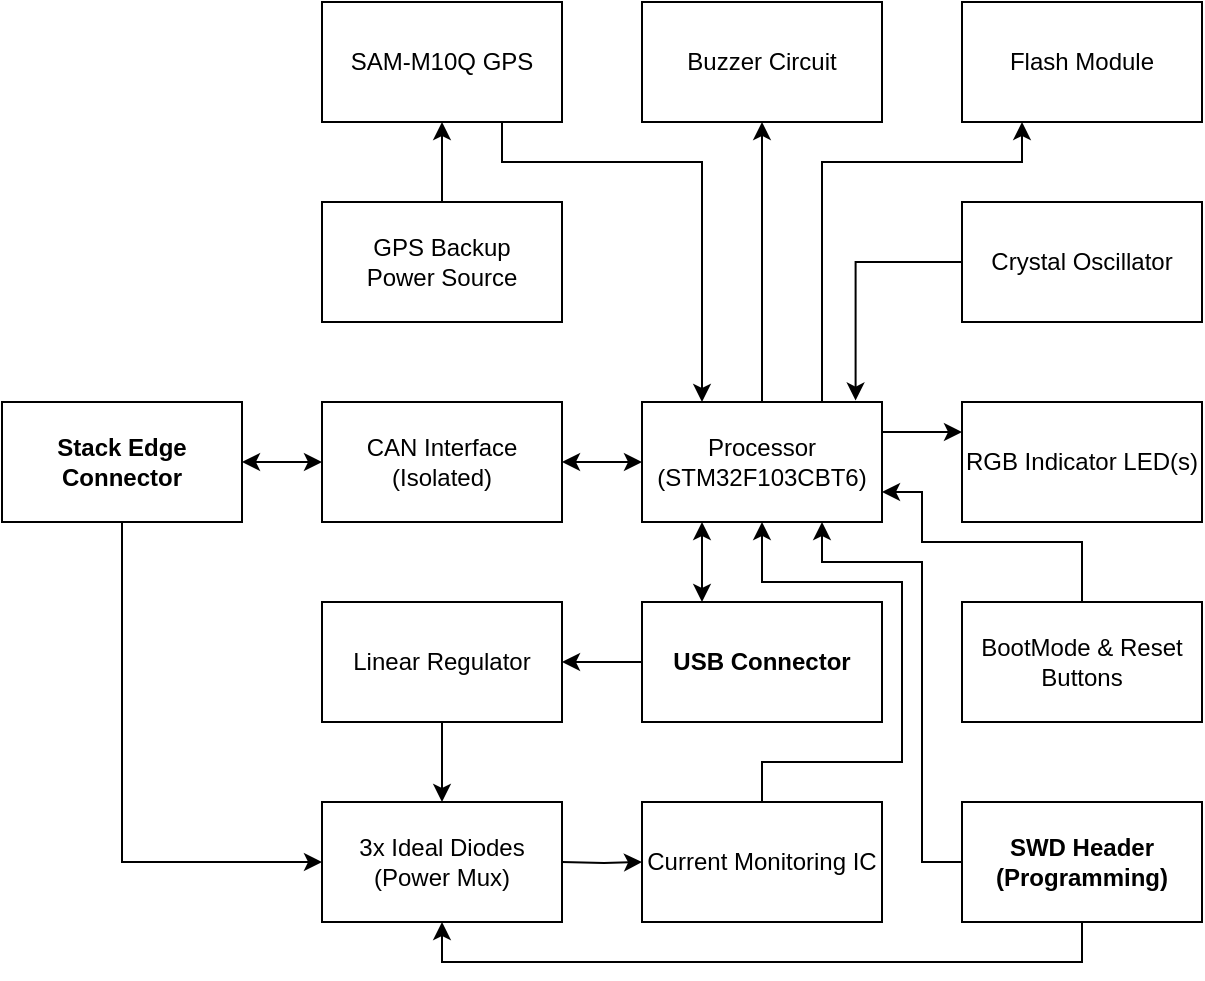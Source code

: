 <mxfile version="22.1.21" type="device">
  <diagram name="Page-1" id="m4HbVYhpBsFxY-E0fdw8">
    <mxGraphModel dx="1354" dy="610" grid="1" gridSize="10" guides="1" tooltips="1" connect="1" arrows="1" fold="1" page="1" pageScale="1" pageWidth="850" pageHeight="1100" math="0" shadow="0">
      <root>
        <mxCell id="0" />
        <mxCell id="1" parent="0" />
        <mxCell id="GqpDL0QlQFK2nMcuySfG-4" value="" style="edgeStyle=orthogonalEdgeStyle;rounded=0;orthogonalLoop=1;jettySize=auto;html=1;startArrow=classic;startFill=1;" parent="1" source="GqpDL0QlQFK2nMcuySfG-1" target="GqpDL0QlQFK2nMcuySfG-3" edge="1">
          <mxGeometry relative="1" as="geometry" />
        </mxCell>
        <mxCell id="GqpDL0QlQFK2nMcuySfG-1" value="&lt;div&gt;Stack Edge Connector&lt;/div&gt;" style="whiteSpace=wrap;html=1;fontStyle=1" parent="1" vertex="1">
          <mxGeometry x="120" y="200" width="120" height="60" as="geometry" />
        </mxCell>
        <mxCell id="CMK4vEeK8Xor_b6nnSUB-14" style="edgeStyle=orthogonalEdgeStyle;rounded=0;orthogonalLoop=1;jettySize=auto;html=1;entryX=0.5;entryY=1;entryDx=0;entryDy=0;" parent="1" source="GqpDL0QlQFK2nMcuySfG-2" target="CMK4vEeK8Xor_b6nnSUB-11" edge="1">
          <mxGeometry relative="1" as="geometry" />
        </mxCell>
        <mxCell id="CMK4vEeK8Xor_b6nnSUB-15" style="edgeStyle=orthogonalEdgeStyle;rounded=0;orthogonalLoop=1;jettySize=auto;html=1;exitX=0.75;exitY=0;exitDx=0;exitDy=0;entryX=0.25;entryY=1;entryDx=0;entryDy=0;" parent="1" source="GqpDL0QlQFK2nMcuySfG-2" target="CMK4vEeK8Xor_b6nnSUB-8" edge="1">
          <mxGeometry relative="1" as="geometry">
            <Array as="points">
              <mxPoint x="530" y="80" />
              <mxPoint x="630" y="80" />
            </Array>
          </mxGeometry>
        </mxCell>
        <mxCell id="GqpDL0QlQFK2nMcuySfG-2" value="Processor&lt;br&gt;(STM32F103CBT6)" style="whiteSpace=wrap;html=1;" parent="1" vertex="1">
          <mxGeometry x="440" y="200" width="120" height="60" as="geometry" />
        </mxCell>
        <mxCell id="GqpDL0QlQFK2nMcuySfG-6" value="" style="edgeStyle=orthogonalEdgeStyle;rounded=0;orthogonalLoop=1;jettySize=auto;html=1;startArrow=classic;startFill=1;" parent="1" source="GqpDL0QlQFK2nMcuySfG-3" target="GqpDL0QlQFK2nMcuySfG-2" edge="1">
          <mxGeometry relative="1" as="geometry" />
        </mxCell>
        <mxCell id="GqpDL0QlQFK2nMcuySfG-3" value="CAN Interface (Isolated)" style="whiteSpace=wrap;html=1;" parent="1" vertex="1">
          <mxGeometry x="280" y="200" width="120" height="60" as="geometry" />
        </mxCell>
        <mxCell id="74W6D5vzAUNJO_zQE1V--2" value="" style="edgeStyle=orthogonalEdgeStyle;rounded=0;orthogonalLoop=1;jettySize=auto;html=1;" parent="1" target="74W6D5vzAUNJO_zQE1V--1" edge="1">
          <mxGeometry relative="1" as="geometry">
            <mxPoint x="440" y="430" as="sourcePoint" />
          </mxGeometry>
        </mxCell>
        <mxCell id="74W6D5vzAUNJO_zQE1V--15" style="edgeStyle=orthogonalEdgeStyle;rounded=0;orthogonalLoop=1;jettySize=auto;html=1;entryX=0.89;entryY=-0.012;entryDx=0;entryDy=0;entryPerimeter=0;" parent="1" source="GqpDL0QlQFK2nMcuySfG-20" target="GqpDL0QlQFK2nMcuySfG-2" edge="1">
          <mxGeometry relative="1" as="geometry" />
        </mxCell>
        <mxCell id="GqpDL0QlQFK2nMcuySfG-20" value="Crystal Oscillator" style="whiteSpace=wrap;html=1;" parent="1" vertex="1">
          <mxGeometry x="600" y="100" width="120" height="60" as="geometry" />
        </mxCell>
        <mxCell id="CMK4vEeK8Xor_b6nnSUB-5" value="" style="edgeStyle=orthogonalEdgeStyle;rounded=0;orthogonalLoop=1;jettySize=auto;html=1;" parent="1" source="CMK4vEeK8Xor_b6nnSUB-3" edge="1">
          <mxGeometry relative="1" as="geometry">
            <mxPoint x="180" y="400" as="targetPoint" />
          </mxGeometry>
        </mxCell>
        <mxCell id="CMK4vEeK8Xor_b6nnSUB-9" style="edgeStyle=orthogonalEdgeStyle;rounded=0;orthogonalLoop=1;jettySize=auto;html=1;exitX=0.75;exitY=1;exitDx=0;exitDy=0;entryX=0.25;entryY=0;entryDx=0;entryDy=0;" parent="1" source="CMK4vEeK8Xor_b6nnSUB-7" target="GqpDL0QlQFK2nMcuySfG-2" edge="1">
          <mxGeometry relative="1" as="geometry">
            <Array as="points">
              <mxPoint x="370" y="80" />
              <mxPoint x="470" y="80" />
            </Array>
          </mxGeometry>
        </mxCell>
        <mxCell id="CMK4vEeK8Xor_b6nnSUB-7" value="SAM-M10Q GPS" style="whiteSpace=wrap;html=1;" parent="1" vertex="1">
          <mxGeometry x="280" width="120" height="60" as="geometry" />
        </mxCell>
        <mxCell id="CMK4vEeK8Xor_b6nnSUB-8" value="Flash Module" style="whiteSpace=wrap;html=1;" parent="1" vertex="1">
          <mxGeometry x="600" width="120" height="60" as="geometry" />
        </mxCell>
        <mxCell id="CMK4vEeK8Xor_b6nnSUB-11" value="Buzzer Circuit" style="whiteSpace=wrap;html=1;" parent="1" vertex="1">
          <mxGeometry x="440" width="120" height="60" as="geometry" />
        </mxCell>
        <mxCell id="S1o1Ua7DyFf2WRcnP2ac-1" style="edgeStyle=orthogonalEdgeStyle;rounded=0;orthogonalLoop=1;jettySize=auto;html=1;entryX=0;entryY=0.5;entryDx=0;entryDy=0;exitX=0.5;exitY=1;exitDx=0;exitDy=0;" edge="1" parent="1" target="S1o1Ua7DyFf2WRcnP2ac-14" source="GqpDL0QlQFK2nMcuySfG-1">
          <mxGeometry relative="1" as="geometry">
            <mxPoint x="180" y="260" as="sourcePoint" />
            <Array as="points">
              <mxPoint x="180" y="430" />
            </Array>
          </mxGeometry>
        </mxCell>
        <mxCell id="S1o1Ua7DyFf2WRcnP2ac-2" style="edgeStyle=orthogonalEdgeStyle;rounded=0;orthogonalLoop=1;jettySize=auto;html=1;exitX=1;exitY=0.25;exitDx=0;exitDy=0;entryX=0;entryY=0.25;entryDx=0;entryDy=0;" edge="1" parent="1" target="S1o1Ua7DyFf2WRcnP2ac-15" source="GqpDL0QlQFK2nMcuySfG-2">
          <mxGeometry relative="1" as="geometry">
            <mxPoint x="560" y="215" as="sourcePoint" />
          </mxGeometry>
        </mxCell>
        <mxCell id="S1o1Ua7DyFf2WRcnP2ac-3" style="edgeStyle=orthogonalEdgeStyle;rounded=0;orthogonalLoop=1;jettySize=auto;html=1;exitX=0.5;exitY=0;exitDx=0;exitDy=0;entryX=0.5;entryY=1;entryDx=0;entryDy=0;" edge="1" parent="1" source="S1o1Ua7DyFf2WRcnP2ac-4" target="GqpDL0QlQFK2nMcuySfG-2">
          <mxGeometry relative="1" as="geometry">
            <mxPoint x="500" y="260" as="targetPoint" />
            <Array as="points">
              <mxPoint x="500" y="380" />
              <mxPoint x="570" y="380" />
              <mxPoint x="570" y="290" />
              <mxPoint x="500" y="290" />
            </Array>
          </mxGeometry>
        </mxCell>
        <mxCell id="S1o1Ua7DyFf2WRcnP2ac-4" value="&lt;div&gt;Current Monitoring IC&lt;br&gt;&lt;/div&gt;" style="whiteSpace=wrap;html=1;" vertex="1" parent="1">
          <mxGeometry x="440" y="400" width="120" height="60" as="geometry" />
        </mxCell>
        <mxCell id="S1o1Ua7DyFf2WRcnP2ac-5" value="" style="edgeStyle=orthogonalEdgeStyle;rounded=0;orthogonalLoop=1;jettySize=auto;html=1;" edge="1" parent="1" target="S1o1Ua7DyFf2WRcnP2ac-4">
          <mxGeometry relative="1" as="geometry">
            <mxPoint x="400" y="430" as="sourcePoint" />
          </mxGeometry>
        </mxCell>
        <mxCell id="S1o1Ua7DyFf2WRcnP2ac-6" value="" style="edgeStyle=orthogonalEdgeStyle;rounded=0;orthogonalLoop=1;jettySize=auto;html=1;" edge="1" parent="1" source="S1o1Ua7DyFf2WRcnP2ac-8" target="S1o1Ua7DyFf2WRcnP2ac-13">
          <mxGeometry relative="1" as="geometry" />
        </mxCell>
        <mxCell id="S1o1Ua7DyFf2WRcnP2ac-7" style="edgeStyle=orthogonalEdgeStyle;rounded=0;orthogonalLoop=1;jettySize=auto;html=1;exitX=0.25;exitY=0;exitDx=0;exitDy=0;entryX=0.25;entryY=1;entryDx=0;entryDy=0;startArrow=classic;startFill=1;" edge="1" parent="1" source="S1o1Ua7DyFf2WRcnP2ac-8" target="GqpDL0QlQFK2nMcuySfG-2">
          <mxGeometry relative="1" as="geometry">
            <mxPoint x="470" y="260" as="targetPoint" />
          </mxGeometry>
        </mxCell>
        <mxCell id="S1o1Ua7DyFf2WRcnP2ac-8" value="USB Connector" style="whiteSpace=wrap;html=1;fontStyle=1" vertex="1" parent="1">
          <mxGeometry x="440" y="300" width="120" height="60" as="geometry" />
        </mxCell>
        <mxCell id="S1o1Ua7DyFf2WRcnP2ac-9" style="edgeStyle=orthogonalEdgeStyle;rounded=0;orthogonalLoop=1;jettySize=auto;html=1;entryX=0.75;entryY=1;entryDx=0;entryDy=0;" edge="1" parent="1" source="S1o1Ua7DyFf2WRcnP2ac-11" target="GqpDL0QlQFK2nMcuySfG-2">
          <mxGeometry relative="1" as="geometry">
            <mxPoint x="530" y="260" as="targetPoint" />
            <Array as="points">
              <mxPoint x="580" y="430" />
              <mxPoint x="580" y="280" />
              <mxPoint x="530" y="280" />
            </Array>
          </mxGeometry>
        </mxCell>
        <mxCell id="S1o1Ua7DyFf2WRcnP2ac-10" style="edgeStyle=orthogonalEdgeStyle;rounded=0;orthogonalLoop=1;jettySize=auto;html=1;entryX=0.5;entryY=1;entryDx=0;entryDy=0;" edge="1" parent="1" source="S1o1Ua7DyFf2WRcnP2ac-11" target="S1o1Ua7DyFf2WRcnP2ac-14">
          <mxGeometry relative="1" as="geometry">
            <Array as="points">
              <mxPoint x="660" y="480" />
              <mxPoint x="340" y="480" />
            </Array>
          </mxGeometry>
        </mxCell>
        <mxCell id="S1o1Ua7DyFf2WRcnP2ac-11" value="&lt;div&gt;SWD Header&lt;/div&gt;&lt;div&gt;(Programming)&lt;/div&gt;" style="whiteSpace=wrap;html=1;fontStyle=1" vertex="1" parent="1">
          <mxGeometry x="600" y="400" width="120" height="60" as="geometry" />
        </mxCell>
        <mxCell id="S1o1Ua7DyFf2WRcnP2ac-12" value="" style="edgeStyle=orthogonalEdgeStyle;rounded=0;orthogonalLoop=1;jettySize=auto;html=1;" edge="1" parent="1" source="S1o1Ua7DyFf2WRcnP2ac-13" target="S1o1Ua7DyFf2WRcnP2ac-14">
          <mxGeometry relative="1" as="geometry" />
        </mxCell>
        <mxCell id="S1o1Ua7DyFf2WRcnP2ac-13" value="Linear Regulator" style="whiteSpace=wrap;html=1;" vertex="1" parent="1">
          <mxGeometry x="280" y="300" width="120" height="60" as="geometry" />
        </mxCell>
        <mxCell id="S1o1Ua7DyFf2WRcnP2ac-14" value="&lt;div&gt;3x Ideal Diodes&lt;/div&gt;&lt;div&gt;(Power Mux)&lt;/div&gt;" style="whiteSpace=wrap;html=1;" vertex="1" parent="1">
          <mxGeometry x="280" y="400" width="120" height="60" as="geometry" />
        </mxCell>
        <mxCell id="S1o1Ua7DyFf2WRcnP2ac-15" value="RGB Indicator LED(s)" style="whiteSpace=wrap;html=1;" vertex="1" parent="1">
          <mxGeometry x="600" y="200" width="120" height="60" as="geometry" />
        </mxCell>
        <mxCell id="S1o1Ua7DyFf2WRcnP2ac-16" style="edgeStyle=orthogonalEdgeStyle;rounded=0;orthogonalLoop=1;jettySize=auto;html=1;exitX=0.5;exitY=0;exitDx=0;exitDy=0;entryX=1;entryY=0.75;entryDx=0;entryDy=0;" edge="1" parent="1" source="S1o1Ua7DyFf2WRcnP2ac-17" target="GqpDL0QlQFK2nMcuySfG-2">
          <mxGeometry relative="1" as="geometry">
            <mxPoint x="560" y="245" as="targetPoint" />
            <Array as="points">
              <mxPoint x="660" y="270" />
              <mxPoint x="580" y="270" />
              <mxPoint x="580" y="245" />
            </Array>
          </mxGeometry>
        </mxCell>
        <mxCell id="S1o1Ua7DyFf2WRcnP2ac-17" value="&lt;div&gt;BootMode &amp;amp; Reset&lt;/div&gt;&lt;div&gt;Buttons&lt;br&gt;&lt;/div&gt;" style="whiteSpace=wrap;html=1;" vertex="1" parent="1">
          <mxGeometry x="600" y="300" width="120" height="60" as="geometry" />
        </mxCell>
        <mxCell id="S1o1Ua7DyFf2WRcnP2ac-19" value="" style="edgeStyle=orthogonalEdgeStyle;rounded=0;orthogonalLoop=1;jettySize=auto;html=1;" edge="1" parent="1" source="S1o1Ua7DyFf2WRcnP2ac-18" target="CMK4vEeK8Xor_b6nnSUB-7">
          <mxGeometry relative="1" as="geometry" />
        </mxCell>
        <mxCell id="S1o1Ua7DyFf2WRcnP2ac-18" value="&lt;div&gt;GPS Backup&lt;/div&gt;&lt;div&gt;Power Source&lt;br&gt;&lt;/div&gt;" style="whiteSpace=wrap;html=1;" vertex="1" parent="1">
          <mxGeometry x="280" y="100" width="120" height="60" as="geometry" />
        </mxCell>
      </root>
    </mxGraphModel>
  </diagram>
</mxfile>
